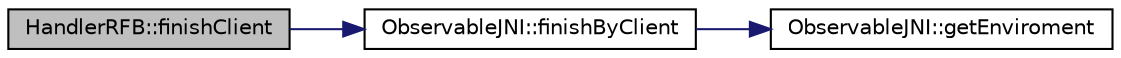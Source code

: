 digraph "HandlerRFB::finishClient"
{
  edge [fontname="Helvetica",fontsize="10",labelfontname="Helvetica",labelfontsize="10"];
  node [fontname="Helvetica",fontsize="10",shape=record];
  rankdir="LR";
  Node1 [label="HandlerRFB::finishClient",height=0.2,width=0.4,color="black", fillcolor="grey75", style="filled" fontcolor="black"];
  Node1 -> Node2 [color="midnightblue",fontsize="10",style="solid"];
  Node2 [label="ObservableJNI::finishByClient",height=0.2,width=0.4,color="black", fillcolor="white", style="filled",URL="$classObservableJNI.html#a912cb33f317c7c875ee85f9ccf9a8a4d"];
  Node2 -> Node3 [color="midnightblue",fontsize="10",style="solid"];
  Node3 [label="ObservableJNI::getEnviroment",height=0.2,width=0.4,color="black", fillcolor="white", style="filled",URL="$classObservableJNI.html#aa585114e66e7531e738a0be9669bceab",tooltip="Coloca el entorno de ejecucion de java al hilo actual."];
}
